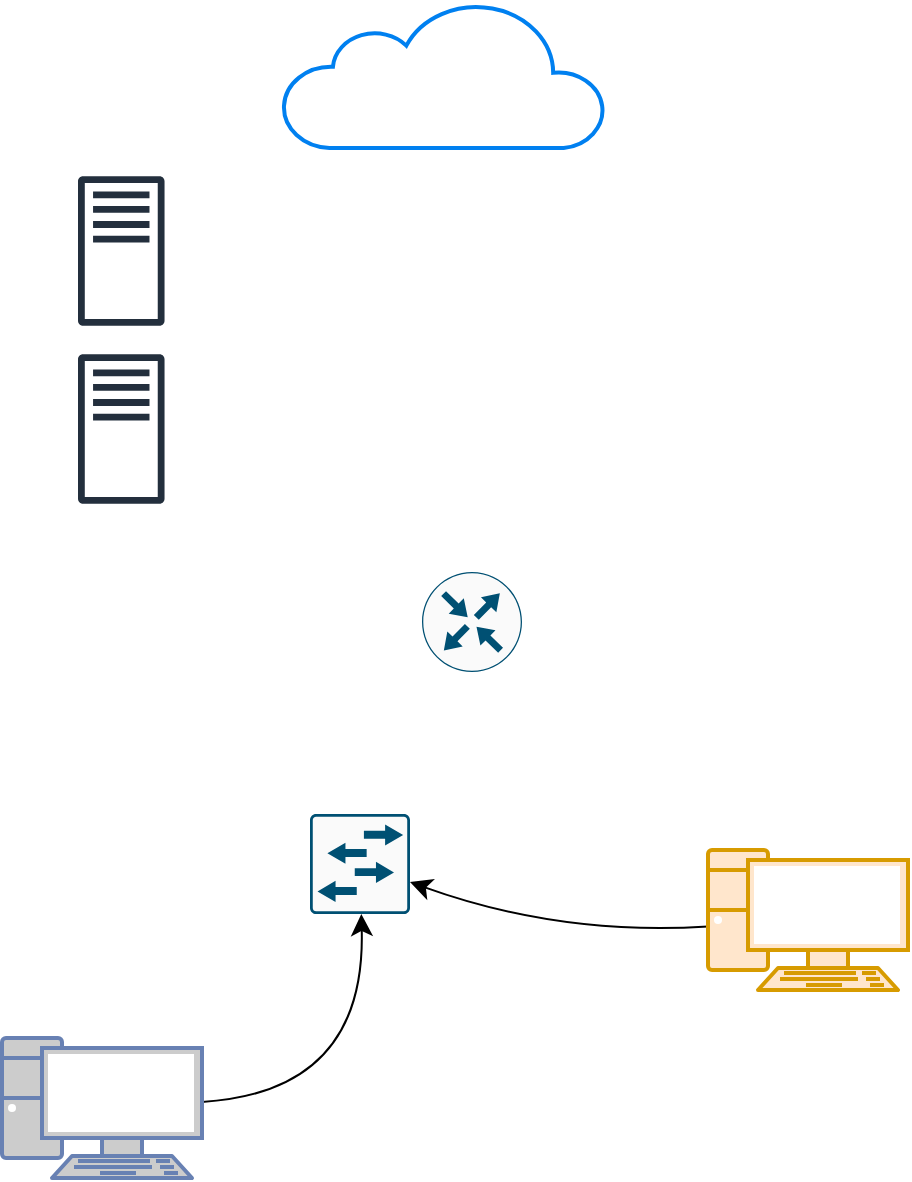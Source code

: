 <mxfile version="24.2.8" type="github">
  <diagram name="Page-1" id="brW68liZpwBAXn7qICkg">
    <mxGraphModel dx="864" dy="1199" grid="0" gridSize="10" guides="1" tooltips="1" connect="1" arrows="1" fold="1" page="0" pageScale="1" pageWidth="850" pageHeight="1100" math="0" shadow="0">
      <root>
        <mxCell id="0" />
        <mxCell id="1" parent="0" />
        <mxCell id="SOp-MsYclCzhipOw51BH-1" value="" style="sketch=0;outlineConnect=0;fontColor=#232F3E;gradientColor=none;fillColor=#232F3D;strokeColor=none;dashed=0;verticalLabelPosition=bottom;verticalAlign=top;align=center;html=1;fontSize=12;fontStyle=0;aspect=fixed;pointerEvents=1;shape=mxgraph.aws4.traditional_server;" vertex="1" parent="1">
          <mxGeometry x="-105" y="44" width="43.27" height="75" as="geometry" />
        </mxCell>
        <mxCell id="SOp-MsYclCzhipOw51BH-14" value="" style="edgeStyle=none;curved=1;rounded=0;orthogonalLoop=1;jettySize=auto;html=1;fontSize=12;startSize=8;endSize=8;" edge="1" parent="1" source="SOp-MsYclCzhipOw51BH-5" target="SOp-MsYclCzhipOw51BH-7">
          <mxGeometry relative="1" as="geometry">
            <Array as="points">
              <mxPoint x="39" y="413" />
            </Array>
          </mxGeometry>
        </mxCell>
        <mxCell id="SOp-MsYclCzhipOw51BH-5" value="" style="fontColor=#0066CC;verticalAlign=top;verticalLabelPosition=bottom;labelPosition=center;align=center;html=1;outlineConnect=0;fillColor=#CCCCCC;strokeColor=#6881B3;gradientColor=none;gradientDirection=north;strokeWidth=2;shape=mxgraph.networks.pc;" vertex="1" parent="1">
          <mxGeometry x="-143" y="386" width="100" height="70" as="geometry" />
        </mxCell>
        <mxCell id="SOp-MsYclCzhipOw51BH-15" value="" style="edgeStyle=none;curved=1;rounded=0;orthogonalLoop=1;jettySize=auto;html=1;fontSize=12;startSize=8;endSize=8;" edge="1" parent="1" source="SOp-MsYclCzhipOw51BH-6" target="SOp-MsYclCzhipOw51BH-7">
          <mxGeometry relative="1" as="geometry">
            <Array as="points">
              <mxPoint x="136" y="335" />
            </Array>
          </mxGeometry>
        </mxCell>
        <mxCell id="SOp-MsYclCzhipOw51BH-6" value="" style="verticalAlign=top;verticalLabelPosition=bottom;labelPosition=center;align=center;html=1;outlineConnect=0;fillColor=#ffe6cc;strokeColor=#d79b00;gradientDirection=north;strokeWidth=2;shape=mxgraph.networks.pc;" vertex="1" parent="1">
          <mxGeometry x="210" y="292" width="100" height="70" as="geometry" />
        </mxCell>
        <mxCell id="SOp-MsYclCzhipOw51BH-7" value="" style="sketch=0;points=[[0.015,0.015,0],[0.985,0.015,0],[0.985,0.985,0],[0.015,0.985,0],[0.25,0,0],[0.5,0,0],[0.75,0,0],[1,0.25,0],[1,0.5,0],[1,0.75,0],[0.75,1,0],[0.5,1,0],[0.25,1,0],[0,0.75,0],[0,0.5,0],[0,0.25,0]];verticalLabelPosition=bottom;html=1;verticalAlign=top;aspect=fixed;align=center;pointerEvents=1;shape=mxgraph.cisco19.rect;prIcon=l2_switch;fillColor=#FAFAFA;strokeColor=#005073;" vertex="1" parent="1">
          <mxGeometry x="11" y="274" width="50" height="50" as="geometry" />
        </mxCell>
        <mxCell id="SOp-MsYclCzhipOw51BH-8" value="" style="sketch=0;points=[[0.5,0,0],[1,0.5,0],[0.5,1,0],[0,0.5,0],[0.145,0.145,0],[0.856,0.145,0],[0.855,0.856,0],[0.145,0.855,0]];verticalLabelPosition=bottom;html=1;verticalAlign=top;aspect=fixed;align=center;pointerEvents=1;shape=mxgraph.cisco19.rect;prIcon=router;fillColor=#FAFAFA;strokeColor=#005073;" vertex="1" parent="1">
          <mxGeometry x="67" y="153" width="50" height="50" as="geometry" />
        </mxCell>
        <mxCell id="SOp-MsYclCzhipOw51BH-13" value="" style="html=1;verticalLabelPosition=bottom;align=center;labelBackgroundColor=#ffffff;verticalAlign=top;strokeWidth=2;strokeColor=#0080F0;shadow=0;dashed=0;shape=mxgraph.ios7.icons.cloud;" vertex="1" parent="1">
          <mxGeometry x="-2.5" y="-132" width="161" height="73" as="geometry" />
        </mxCell>
        <mxCell id="SOp-MsYclCzhipOw51BH-16" value="" style="sketch=0;outlineConnect=0;fontColor=#232F3E;gradientColor=none;fillColor=#232F3D;strokeColor=none;dashed=0;verticalLabelPosition=bottom;verticalAlign=top;align=center;html=1;fontSize=12;fontStyle=0;aspect=fixed;pointerEvents=1;shape=mxgraph.aws4.traditional_server;" vertex="1" parent="1">
          <mxGeometry x="-105" y="-45" width="43.27" height="75" as="geometry" />
        </mxCell>
      </root>
    </mxGraphModel>
  </diagram>
</mxfile>
